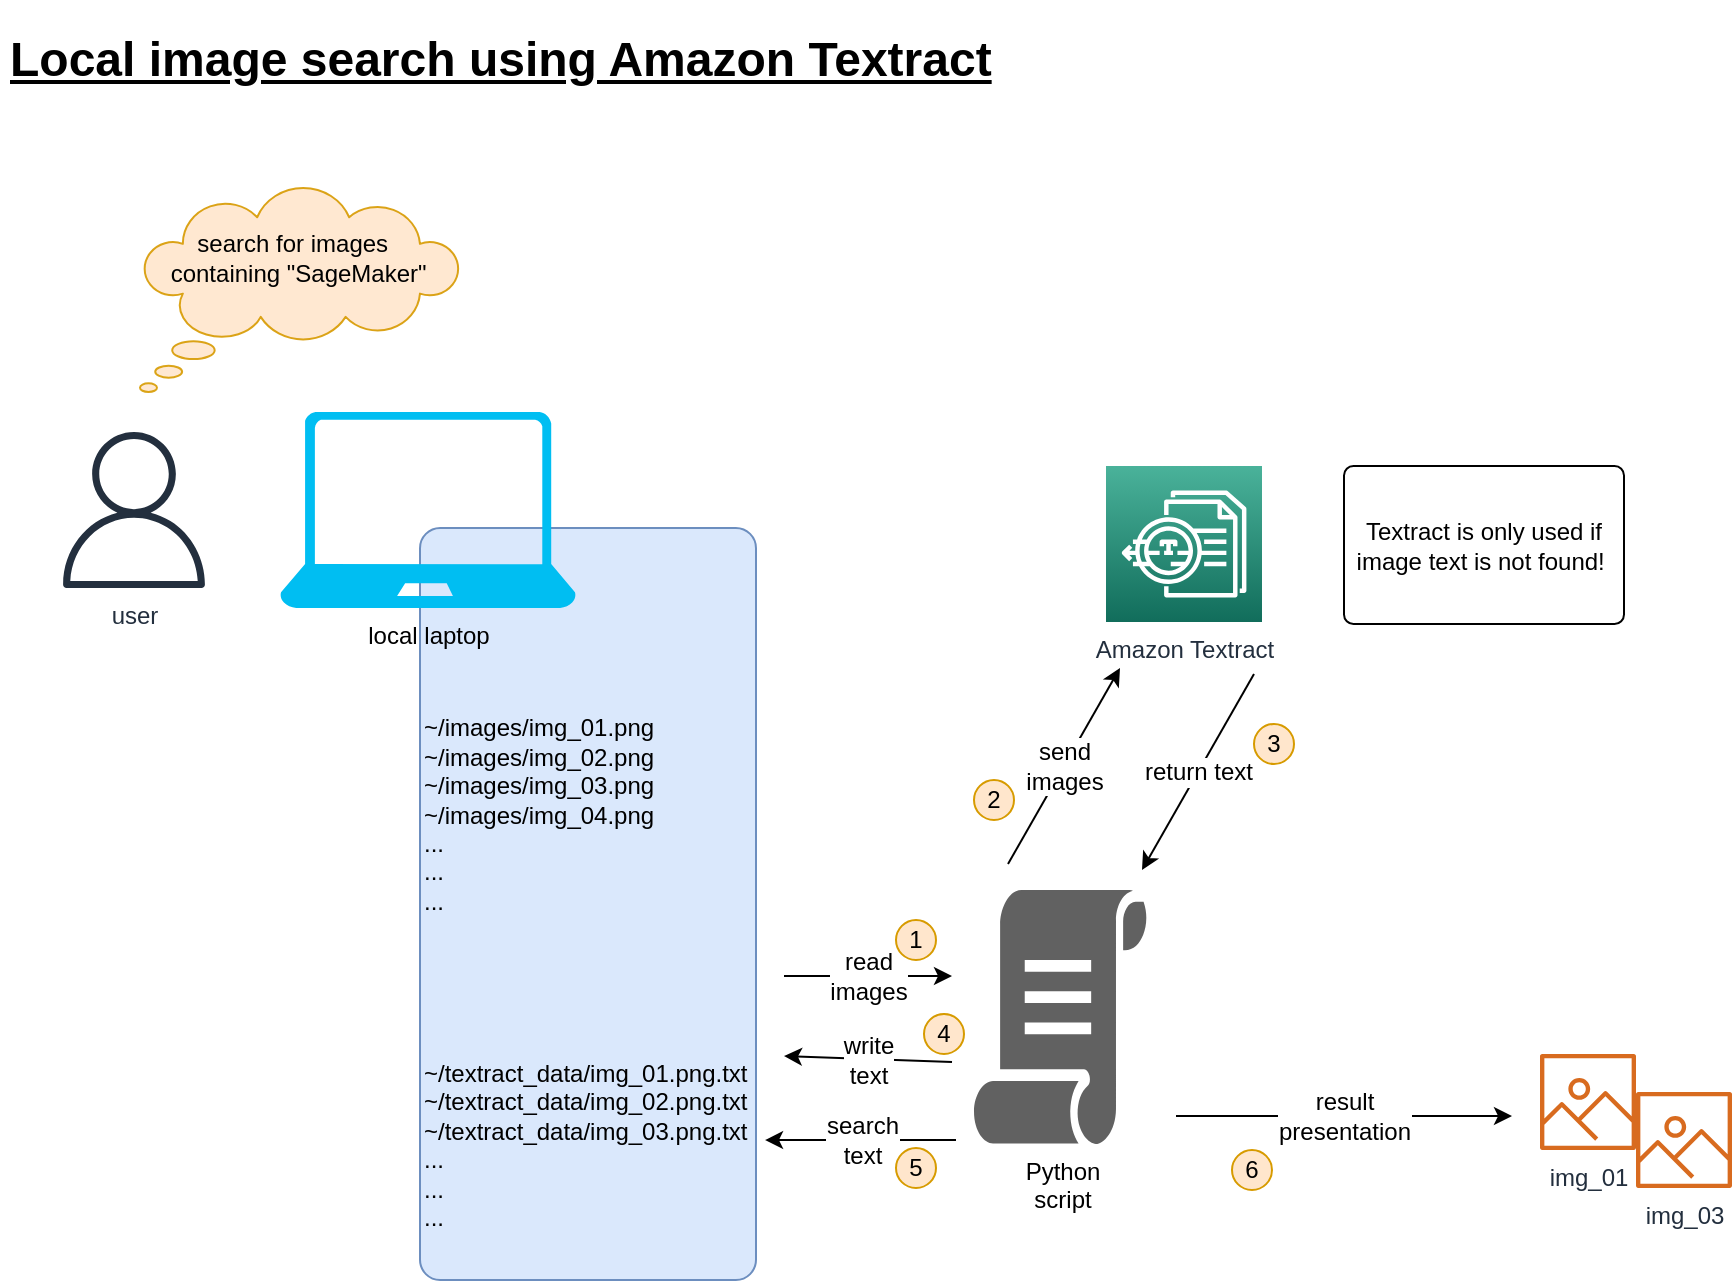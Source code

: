 <mxfile version="15.8.4" type="device" pages="2">
  <diagram id="nPXv_zS40TNIIb_WLOnc" name="Textract solution">
    <mxGraphModel dx="1141" dy="682" grid="1" gridSize="14" guides="1" tooltips="1" connect="1" arrows="1" fold="1" page="1" pageScale="1" pageWidth="1169" pageHeight="827" math="0" shadow="0">
      <root>
        <mxCell id="0" />
        <mxCell id="1" parent="0" />
        <mxCell id="NX7a0ZiNpin_KCwnmcQB-4" value="read&lt;br&gt;images" style="edgeStyle=none;rounded=0;orthogonalLoop=1;jettySize=auto;html=1;fontSize=12;" parent="1" edge="1">
          <mxGeometry relative="1" as="geometry">
            <mxPoint x="420" y="506" as="sourcePoint" />
            <mxPoint x="504" y="506" as="targetPoint" />
          </mxGeometry>
        </mxCell>
        <mxCell id="BWHgsdIchDKZ8x9PaXOv-3" value="&lt;br&gt;&lt;br&gt;&lt;br&gt;&lt;br&gt;&lt;br&gt;&lt;br&gt;~/images/img_01.png&lt;br&gt;~/images/img_02.png&lt;br&gt;~/images/img_03.png&lt;br&gt;~/images/img_04.png&lt;br&gt;...&lt;br&gt;...&lt;br&gt;...&lt;br&gt;&lt;br&gt;&lt;br&gt;&lt;br&gt;&lt;br&gt;&lt;br&gt;~/textract_data/img_01.png.txt&lt;br&gt;~/textract_data/img_02.png.txt&lt;br&gt;~/textract_data/img_03.png.txt&lt;br&gt;...&lt;br&gt;...&lt;br&gt;...&lt;br&gt;" style="rounded=1;whiteSpace=wrap;html=1;fillColor=#dae8fc;strokeColor=#6c8ebf;arcSize=6;align=left;verticalAlign=top;" parent="1" vertex="1">
          <mxGeometry x="238" y="282" width="168" height="376" as="geometry" />
        </mxCell>
        <mxCell id="SwhUTjs0V1nWhBu83zFv-1" value="&lt;h1&gt;&lt;u&gt;Local image search using Amazon Textract&lt;/u&gt;&lt;/h1&gt;" style="text;html=1;strokeColor=none;fillColor=none;spacing=5;spacingTop=-20;whiteSpace=wrap;overflow=hidden;rounded=0;" parent="1" vertex="1">
          <mxGeometry x="28" y="28" width="518" height="56" as="geometry" />
        </mxCell>
        <mxCell id="BWHgsdIchDKZ8x9PaXOv-1" value="local laptop" style="verticalLabelPosition=bottom;html=1;verticalAlign=top;align=center;strokeColor=none;fillColor=#00BEF2;shape=mxgraph.azure.laptop;pointerEvents=1;" parent="1" vertex="1">
          <mxGeometry x="168" y="224" width="148" height="98" as="geometry" />
        </mxCell>
        <mxCell id="BWHgsdIchDKZ8x9PaXOv-2" value="user" style="sketch=0;outlineConnect=0;fontColor=#232F3E;gradientColor=none;fillColor=#232F3E;strokeColor=none;dashed=0;verticalLabelPosition=bottom;verticalAlign=top;align=center;html=1;fontSize=12;fontStyle=0;aspect=fixed;pointerEvents=1;shape=mxgraph.aws4.user;" parent="1" vertex="1">
          <mxGeometry x="56" y="234" width="78" height="78" as="geometry" />
        </mxCell>
        <mxCell id="BWHgsdIchDKZ8x9PaXOv-5" value="Amazon Textract" style="sketch=0;points=[[0,0,0],[0.25,0,0],[0.5,0,0],[0.75,0,0],[1,0,0],[0,1,0],[0.25,1,0],[0.5,1,0],[0.75,1,0],[1,1,0],[0,0.25,0],[0,0.5,0],[0,0.75,0],[1,0.25,0],[1,0.5,0],[1,0.75,0]];outlineConnect=0;fontColor=#232F3E;gradientColor=#4AB29A;gradientDirection=north;fillColor=#116D5B;strokeColor=#ffffff;dashed=0;verticalLabelPosition=bottom;verticalAlign=top;align=center;html=1;fontSize=12;fontStyle=0;aspect=fixed;shape=mxgraph.aws4.resourceIcon;resIcon=mxgraph.aws4.textract;" parent="1" vertex="1">
          <mxGeometry x="581" y="251" width="78" height="78" as="geometry" />
        </mxCell>
        <mxCell id="NX7a0ZiNpin_KCwnmcQB-2" value="send&lt;br&gt;images" style="edgeStyle=none;rounded=0;orthogonalLoop=1;jettySize=auto;html=1;fontSize=12;" parent="1" edge="1">
          <mxGeometry relative="1" as="geometry">
            <mxPoint x="532" y="450" as="sourcePoint" />
            <mxPoint x="588" y="352" as="targetPoint" />
          </mxGeometry>
        </mxCell>
        <mxCell id="NX7a0ZiNpin_KCwnmcQB-1" value="Python&lt;br&gt;script" style="sketch=0;pointerEvents=1;shadow=0;dashed=0;html=1;strokeColor=none;fillColor=#505050;labelPosition=center;verticalLabelPosition=bottom;verticalAlign=top;outlineConnect=0;align=center;shape=mxgraph.office.concepts.script;fontSize=12;opacity=90;" parent="1" vertex="1">
          <mxGeometry x="515" y="463" width="87" height="127" as="geometry" />
        </mxCell>
        <mxCell id="NX7a0ZiNpin_KCwnmcQB-3" value="return text" style="endArrow=classic;html=1;rounded=0;fontSize=12;" parent="1" edge="1">
          <mxGeometry width="50" height="50" relative="1" as="geometry">
            <mxPoint x="655" y="355" as="sourcePoint" />
            <mxPoint x="599" y="453" as="targetPoint" />
          </mxGeometry>
        </mxCell>
        <mxCell id="NX7a0ZiNpin_KCwnmcQB-6" value="write&lt;br&gt;text" style="endArrow=classic;html=1;rounded=0;fontSize=12;" parent="1" edge="1">
          <mxGeometry width="50" height="50" relative="1" as="geometry">
            <mxPoint x="504" y="549" as="sourcePoint" />
            <mxPoint x="420" y="546" as="targetPoint" />
          </mxGeometry>
        </mxCell>
        <mxCell id="NX7a0ZiNpin_KCwnmcQB-8" value="search&lt;br&gt;text" style="endArrow=classic;html=1;rounded=0;fontSize=12;entryX=1.015;entryY=0.596;entryDx=0;entryDy=0;entryPerimeter=0;" parent="1" edge="1">
          <mxGeometry width="50" height="50" relative="1" as="geometry">
            <mxPoint x="506" y="588" as="sourcePoint" />
            <mxPoint x="410.52" y="588.008" as="targetPoint" />
          </mxGeometry>
        </mxCell>
        <mxCell id="q2B4GDZFDnl_7mxxI1hD-1" value="1" style="ellipse;whiteSpace=wrap;html=1;fillColor=#ffe6cc;strokeColor=#d79b00;" parent="1" vertex="1">
          <mxGeometry x="476" y="478" width="20" height="20" as="geometry" />
        </mxCell>
        <mxCell id="q2B4GDZFDnl_7mxxI1hD-2" value="2&lt;span style=&quot;color: rgba(0 , 0 , 0 , 0) ; font-family: monospace ; font-size: 0px&quot;&gt;%3CmxGraphModel%3E%3Croot%3E%3CmxCell%20id%3D%220%22%2F%3E%3CmxCell%20id%3D%221%22%20parent%3D%220%22%2F%3E%3CmxCell%20id%3D%222%22%20value%3D%221%22%20style%3D%22ellipse%3BwhiteSpace%3Dwrap%3Bhtml%3D1%3BfillColor%3D%23ffe6cc%3BstrokeColor%3D%23d79b00%3B%22%20vertex%3D%221%22%20parent%3D%221%22%3E%3CmxGeometry%20x%3D%22476%22%20y%3D%22364%22%20width%3D%2220%22%20height%3D%2220%22%20as%3D%22geometry%22%2F%3E%3C%2FmxCell%3E%3C%2Froot%3E%3C%2FmxGraphModel%3E&lt;/span&gt;" style="ellipse;whiteSpace=wrap;html=1;fillColor=#ffe6cc;strokeColor=#d79b00;" parent="1" vertex="1">
          <mxGeometry x="515" y="408" width="20" height="20" as="geometry" />
        </mxCell>
        <mxCell id="q2B4GDZFDnl_7mxxI1hD-3" value="3" style="ellipse;whiteSpace=wrap;html=1;fillColor=#ffe6cc;strokeColor=#d79b00;" parent="1" vertex="1">
          <mxGeometry x="655" y="380" width="20" height="20" as="geometry" />
        </mxCell>
        <mxCell id="q2B4GDZFDnl_7mxxI1hD-4" value="4" style="ellipse;whiteSpace=wrap;html=1;fillColor=#ffe6cc;strokeColor=#d79b00;" parent="1" vertex="1">
          <mxGeometry x="490" y="525" width="20" height="20" as="geometry" />
        </mxCell>
        <mxCell id="q2B4GDZFDnl_7mxxI1hD-5" value="5" style="ellipse;whiteSpace=wrap;html=1;fillColor=#ffe6cc;strokeColor=#d79b00;" parent="1" vertex="1">
          <mxGeometry x="476" y="592" width="20" height="20" as="geometry" />
        </mxCell>
        <mxCell id="q2B4GDZFDnl_7mxxI1hD-6" value="&lt;font color=&quot;#000000&quot; style=&quot;font-size: 12px&quot;&gt;Textract is only used if image text is not found!&amp;nbsp;&lt;/font&gt;" style="rounded=1;whiteSpace=wrap;html=1;fontSize=12;align=center;verticalAlign=middle;arcSize=6;" parent="1" vertex="1">
          <mxGeometry x="700" y="251" width="140" height="79" as="geometry" />
        </mxCell>
        <mxCell id="uF3TnZr2KjAS6IAa9fRw-1" value="6" style="ellipse;whiteSpace=wrap;html=1;fillColor=#ffe6cc;strokeColor=#d79b00;" parent="1" vertex="1">
          <mxGeometry x="644" y="593" width="20" height="20" as="geometry" />
        </mxCell>
        <mxCell id="uF3TnZr2KjAS6IAa9fRw-2" value="img_01" style="sketch=0;outlineConnect=0;fontColor=#232F3E;gradientColor=none;fillColor=#D45B07;strokeColor=none;dashed=0;verticalLabelPosition=bottom;verticalAlign=top;align=center;html=1;fontSize=12;fontStyle=0;aspect=fixed;pointerEvents=1;shape=mxgraph.aws4.container_registry_image;opacity=90;" parent="1" vertex="1">
          <mxGeometry x="798" y="545" width="48" height="48" as="geometry" />
        </mxCell>
        <mxCell id="uF3TnZr2KjAS6IAa9fRw-3" value="img_03" style="sketch=0;outlineConnect=0;fontColor=#232F3E;gradientColor=none;fillColor=#D45B07;strokeColor=none;dashed=0;verticalLabelPosition=bottom;verticalAlign=top;align=center;html=1;fontSize=12;fontStyle=0;aspect=fixed;pointerEvents=1;shape=mxgraph.aws4.container_registry_image;opacity=90;" parent="1" vertex="1">
          <mxGeometry x="846" y="564" width="48" height="48" as="geometry" />
        </mxCell>
        <mxCell id="uF3TnZr2KjAS6IAa9fRw-4" value="result&lt;br&gt;presentation" style="endArrow=classic;html=1;rounded=0;fontSize=12;" parent="1" edge="1">
          <mxGeometry width="50" height="50" relative="1" as="geometry">
            <mxPoint x="616" y="576" as="sourcePoint" />
            <mxPoint x="784" y="576" as="targetPoint" />
          </mxGeometry>
        </mxCell>
        <mxCell id="uF3TnZr2KjAS6IAa9fRw-5" value="&lt;br&gt;&amp;nbsp; &amp;nbsp; &amp;nbsp; &amp;nbsp; search for images&lt;br&gt;&amp;nbsp; &amp;nbsp; containing &quot;SageMaker&quot;" style="whiteSpace=wrap;html=1;shape=mxgraph.basic.cloud_callout;fontSize=12;align=left;verticalAlign=top;opacity=90;fillColor=#ffe6cc;strokeColor=#d79b00;" parent="1" vertex="1">
          <mxGeometry x="98" y="112" width="160" height="102" as="geometry" />
        </mxCell>
      </root>
    </mxGraphModel>
  </diagram>
  <diagram id="uNukCC_Ch68AgmzAdThL" name="Page-2">
    <mxGraphModel dx="1426" dy="852" grid="1" gridSize="10" guides="1" tooltips="1" connect="1" arrows="1" fold="1" page="1" pageScale="1" pageWidth="1169" pageHeight="827" math="0" shadow="0">
      <root>
        <mxCell id="WaD3k43Cv5mjEANjn4HD-0" />
        <mxCell id="WaD3k43Cv5mjEANjn4HD-1" parent="WaD3k43Cv5mjEANjn4HD-0" />
        <mxCell id="WaD3k43Cv5mjEANjn4HD-4" value="" style="edgeStyle=none;rounded=0;orthogonalLoop=1;jettySize=auto;html=1;fontSize=12;fontColor=#000000;" parent="WaD3k43Cv5mjEANjn4HD-1" source="WaD3k43Cv5mjEANjn4HD-2" target="WaD3k43Cv5mjEANjn4HD-3" edge="1">
          <mxGeometry relative="1" as="geometry" />
        </mxCell>
        <mxCell id="WaD3k43Cv5mjEANjn4HD-2" value="user" style="sketch=0;outlineConnect=0;fontColor=#232F3E;gradientColor=none;fillColor=#232F3E;strokeColor=none;dashed=0;verticalLabelPosition=bottom;verticalAlign=top;align=center;html=1;fontSize=12;fontStyle=0;aspect=fixed;pointerEvents=1;shape=mxgraph.aws4.user;opacity=90;" parent="WaD3k43Cv5mjEANjn4HD-1" vertex="1">
          <mxGeometry x="90" y="150" width="78" height="78" as="geometry" />
        </mxCell>
        <mxCell id="WaD3k43Cv5mjEANjn4HD-3" value="S3 Bucket" style="sketch=0;outlineConnect=0;fontColor=#232F3E;gradientColor=none;fillColor=#6CAE3E;strokeColor=none;dashed=0;verticalLabelPosition=bottom;verticalAlign=top;align=center;html=1;fontSize=12;fontStyle=0;aspect=fixed;pointerEvents=1;shape=mxgraph.aws4.bucket_with_objects;opacity=90;" parent="WaD3k43Cv5mjEANjn4HD-1" vertex="1">
          <mxGeometry x="320" y="150" width="75" height="78" as="geometry" />
        </mxCell>
        <mxCell id="WaD3k43Cv5mjEANjn4HD-5" value="EC2" style="outlineConnect=0;fontColor=#232F3E;gradientColor=none;fillColor=#D86613;strokeColor=none;dashed=0;verticalLabelPosition=bottom;verticalAlign=top;align=center;html=1;fontSize=12;fontStyle=0;aspect=fixed;pointerEvents=1;shape=mxgraph.aws4.instance2;opacity=90;" parent="WaD3k43Cv5mjEANjn4HD-1" vertex="1">
          <mxGeometry x="325" y="299" width="70" height="70" as="geometry" />
        </mxCell>
        <mxCell id="WaD3k43Cv5mjEANjn4HD-6" value="" style="edgeStyle=none;rounded=0;orthogonalLoop=1;jettySize=auto;html=1;fontSize=12;fontColor=#000000;" parent="WaD3k43Cv5mjEANjn4HD-1" source="WaD3k43Cv5mjEANjn4HD-7" target="WaD3k43Cv5mjEANjn4HD-5" edge="1">
          <mxGeometry relative="1" as="geometry">
            <mxPoint x="319.998" y="333" as="targetPoint" />
          </mxGeometry>
        </mxCell>
        <mxCell id="WaD3k43Cv5mjEANjn4HD-7" value="developer" style="sketch=0;outlineConnect=0;fontColor=#232F3E;gradientColor=none;fillColor=#232F3E;strokeColor=none;dashed=0;verticalLabelPosition=bottom;verticalAlign=top;align=center;html=1;fontSize=12;fontStyle=0;aspect=fixed;pointerEvents=1;shape=mxgraph.aws4.user;opacity=90;" parent="WaD3k43Cv5mjEANjn4HD-1" vertex="1">
          <mxGeometry x="89.99" y="294" width="80" height="80" as="geometry" />
        </mxCell>
        <mxCell id="5CWJIg9dfQyj7b9m6k46-2" value="" style="rounded=0;orthogonalLoop=1;jettySize=auto;html=1;" edge="1" parent="WaD3k43Cv5mjEANjn4HD-1" source="WaD3k43Cv5mjEANjn4HD-8" target="5CWJIg9dfQyj7b9m6k46-1">
          <mxGeometry relative="1" as="geometry" />
        </mxCell>
        <mxCell id="WaD3k43Cv5mjEANjn4HD-8" value="Amazon&lt;br&gt;Textract" style="sketch=0;points=[[0,0,0],[0.25,0,0],[0.5,0,0],[0.75,0,0],[1,0,0],[0,1,0],[0.25,1,0],[0.5,1,0],[0.75,1,0],[1,1,0],[0,0.25,0],[0,0.5,0],[0,0.75,0],[1,0.25,0],[1,0.5,0],[1,0.75,0]];outlineConnect=0;fontColor=#232F3E;gradientColor=#4AB29A;gradientDirection=north;fillColor=#116D5B;strokeColor=#ffffff;dashed=0;verticalLabelPosition=bottom;verticalAlign=top;align=center;html=1;fontSize=12;fontStyle=0;aspect=fixed;shape=mxgraph.aws4.resourceIcon;resIcon=mxgraph.aws4.textract;opacity=90;" parent="WaD3k43Cv5mjEANjn4HD-1" vertex="1">
          <mxGeometry x="318.5" y="440" width="78" height="78" as="geometry" />
        </mxCell>
        <mxCell id="WaD3k43Cv5mjEANjn4HD-9" value="" style="edgeStyle=none;rounded=0;orthogonalLoop=1;jettySize=auto;html=1;fontSize=12;fontColor=#000000;" parent="WaD3k43Cv5mjEANjn4HD-1" source="WaD3k43Cv5mjEANjn4HD-10" edge="1">
          <mxGeometry relative="1" as="geometry">
            <mxPoint x="320" y="480" as="targetPoint" />
          </mxGeometry>
        </mxCell>
        <mxCell id="WaD3k43Cv5mjEANjn4HD-10" value="customer" style="sketch=0;outlineConnect=0;fontColor=#232F3E;gradientColor=none;fillColor=#232F3E;strokeColor=none;dashed=0;verticalLabelPosition=bottom;verticalAlign=top;align=center;html=1;fontSize=12;fontStyle=0;aspect=fixed;pointerEvents=1;shape=mxgraph.aws4.user;opacity=90;" parent="WaD3k43Cv5mjEANjn4HD-1" vertex="1">
          <mxGeometry x="90" y="440" width="80" height="80" as="geometry" />
        </mxCell>
        <mxCell id="5CWJIg9dfQyj7b9m6k46-0" value="PDF" style="verticalLabelPosition=bottom;html=1;verticalAlign=top;align=center;strokeColor=none;fillColor=#00BEF2;shape=mxgraph.azure.file;pointerEvents=1;" vertex="1" parent="WaD3k43Cv5mjEANjn4HD-1">
          <mxGeometry x="230" y="518" width="47.5" height="50" as="geometry" />
        </mxCell>
        <mxCell id="5CWJIg9dfQyj7b9m6k46-1" value="final&lt;br&gt;result bucket" style="sketch=0;outlineConnect=0;fontColor=#232F3E;gradientColor=none;fillColor=#6CAE3E;strokeColor=none;dashed=0;verticalLabelPosition=bottom;verticalAlign=top;align=center;html=1;fontSize=12;fontStyle=0;aspect=fixed;pointerEvents=1;shape=mxgraph.aws4.bucket_with_objects;" vertex="1" parent="WaD3k43Cv5mjEANjn4HD-1">
          <mxGeometry x="540" y="441" width="75" height="78" as="geometry" />
        </mxCell>
      </root>
    </mxGraphModel>
  </diagram>
</mxfile>
